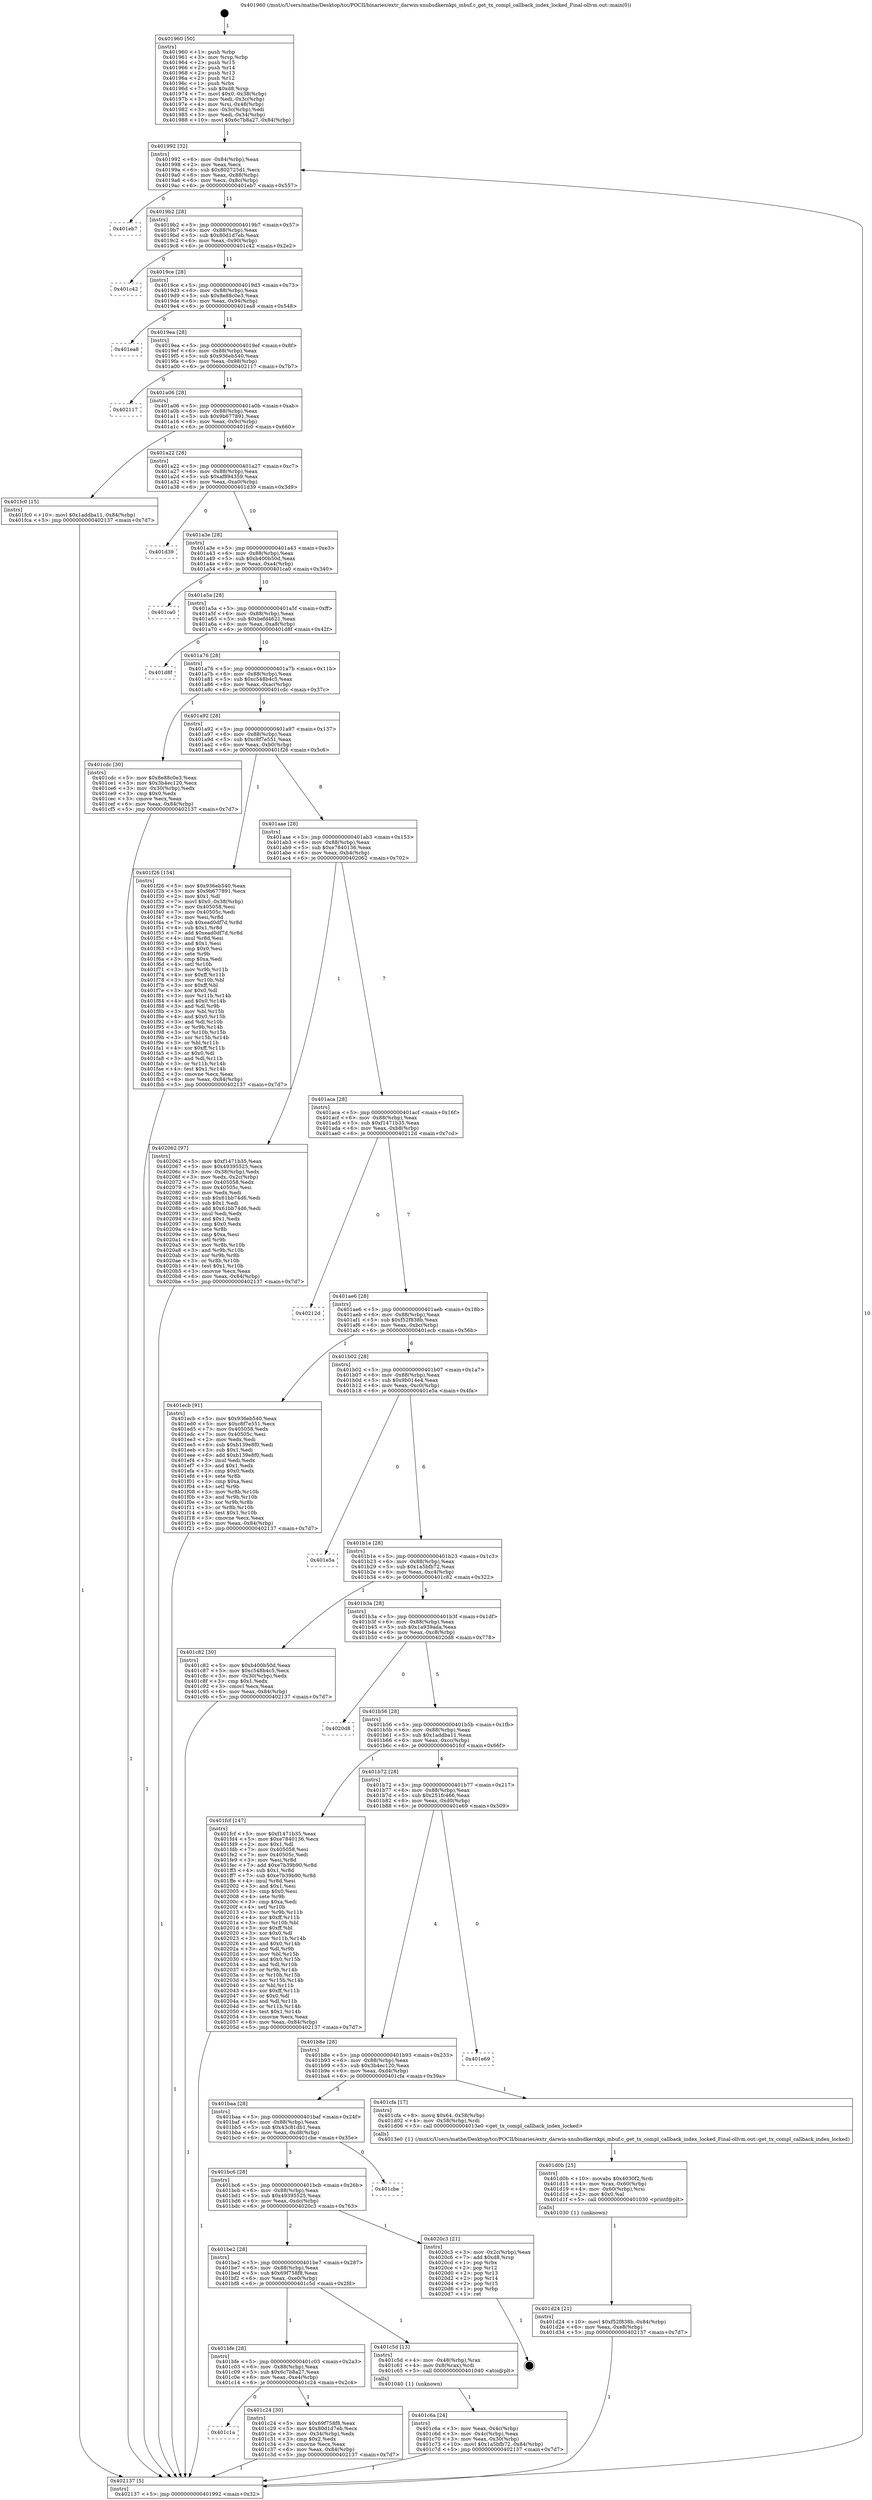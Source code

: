 digraph "0x401960" {
  label = "0x401960 (/mnt/c/Users/mathe/Desktop/tcc/POCII/binaries/extr_darwin-xnubsdkernkpi_mbuf.c_get_tx_compl_callback_index_locked_Final-ollvm.out::main(0))"
  labelloc = "t"
  node[shape=record]

  Entry [label="",width=0.3,height=0.3,shape=circle,fillcolor=black,style=filled]
  "0x401992" [label="{
     0x401992 [32]\l
     | [instrs]\l
     &nbsp;&nbsp;0x401992 \<+6\>: mov -0x84(%rbp),%eax\l
     &nbsp;&nbsp;0x401998 \<+2\>: mov %eax,%ecx\l
     &nbsp;&nbsp;0x40199a \<+6\>: sub $0x802725d1,%ecx\l
     &nbsp;&nbsp;0x4019a0 \<+6\>: mov %eax,-0x88(%rbp)\l
     &nbsp;&nbsp;0x4019a6 \<+6\>: mov %ecx,-0x8c(%rbp)\l
     &nbsp;&nbsp;0x4019ac \<+6\>: je 0000000000401eb7 \<main+0x557\>\l
  }"]
  "0x401eb7" [label="{
     0x401eb7\l
  }", style=dashed]
  "0x4019b2" [label="{
     0x4019b2 [28]\l
     | [instrs]\l
     &nbsp;&nbsp;0x4019b2 \<+5\>: jmp 00000000004019b7 \<main+0x57\>\l
     &nbsp;&nbsp;0x4019b7 \<+6\>: mov -0x88(%rbp),%eax\l
     &nbsp;&nbsp;0x4019bd \<+5\>: sub $0x80d1d7eb,%eax\l
     &nbsp;&nbsp;0x4019c2 \<+6\>: mov %eax,-0x90(%rbp)\l
     &nbsp;&nbsp;0x4019c8 \<+6\>: je 0000000000401c42 \<main+0x2e2\>\l
  }"]
  Exit [label="",width=0.3,height=0.3,shape=circle,fillcolor=black,style=filled,peripheries=2]
  "0x401c42" [label="{
     0x401c42\l
  }", style=dashed]
  "0x4019ce" [label="{
     0x4019ce [28]\l
     | [instrs]\l
     &nbsp;&nbsp;0x4019ce \<+5\>: jmp 00000000004019d3 \<main+0x73\>\l
     &nbsp;&nbsp;0x4019d3 \<+6\>: mov -0x88(%rbp),%eax\l
     &nbsp;&nbsp;0x4019d9 \<+5\>: sub $0x8e88c0e3,%eax\l
     &nbsp;&nbsp;0x4019de \<+6\>: mov %eax,-0x94(%rbp)\l
     &nbsp;&nbsp;0x4019e4 \<+6\>: je 0000000000401ea8 \<main+0x548\>\l
  }"]
  "0x401d24" [label="{
     0x401d24 [21]\l
     | [instrs]\l
     &nbsp;&nbsp;0x401d24 \<+10\>: movl $0xf52f838b,-0x84(%rbp)\l
     &nbsp;&nbsp;0x401d2e \<+6\>: mov %eax,-0xe8(%rbp)\l
     &nbsp;&nbsp;0x401d34 \<+5\>: jmp 0000000000402137 \<main+0x7d7\>\l
  }"]
  "0x401ea8" [label="{
     0x401ea8\l
  }", style=dashed]
  "0x4019ea" [label="{
     0x4019ea [28]\l
     | [instrs]\l
     &nbsp;&nbsp;0x4019ea \<+5\>: jmp 00000000004019ef \<main+0x8f\>\l
     &nbsp;&nbsp;0x4019ef \<+6\>: mov -0x88(%rbp),%eax\l
     &nbsp;&nbsp;0x4019f5 \<+5\>: sub $0x936eb540,%eax\l
     &nbsp;&nbsp;0x4019fa \<+6\>: mov %eax,-0x98(%rbp)\l
     &nbsp;&nbsp;0x401a00 \<+6\>: je 0000000000402117 \<main+0x7b7\>\l
  }"]
  "0x401d0b" [label="{
     0x401d0b [25]\l
     | [instrs]\l
     &nbsp;&nbsp;0x401d0b \<+10\>: movabs $0x4030f2,%rdi\l
     &nbsp;&nbsp;0x401d15 \<+4\>: mov %rax,-0x60(%rbp)\l
     &nbsp;&nbsp;0x401d19 \<+4\>: mov -0x60(%rbp),%rsi\l
     &nbsp;&nbsp;0x401d1d \<+2\>: mov $0x0,%al\l
     &nbsp;&nbsp;0x401d1f \<+5\>: call 0000000000401030 \<printf@plt\>\l
     | [calls]\l
     &nbsp;&nbsp;0x401030 \{1\} (unknown)\l
  }"]
  "0x402117" [label="{
     0x402117\l
  }", style=dashed]
  "0x401a06" [label="{
     0x401a06 [28]\l
     | [instrs]\l
     &nbsp;&nbsp;0x401a06 \<+5\>: jmp 0000000000401a0b \<main+0xab\>\l
     &nbsp;&nbsp;0x401a0b \<+6\>: mov -0x88(%rbp),%eax\l
     &nbsp;&nbsp;0x401a11 \<+5\>: sub $0x9b677891,%eax\l
     &nbsp;&nbsp;0x401a16 \<+6\>: mov %eax,-0x9c(%rbp)\l
     &nbsp;&nbsp;0x401a1c \<+6\>: je 0000000000401fc0 \<main+0x660\>\l
  }"]
  "0x401c6a" [label="{
     0x401c6a [24]\l
     | [instrs]\l
     &nbsp;&nbsp;0x401c6a \<+3\>: mov %eax,-0x4c(%rbp)\l
     &nbsp;&nbsp;0x401c6d \<+3\>: mov -0x4c(%rbp),%eax\l
     &nbsp;&nbsp;0x401c70 \<+3\>: mov %eax,-0x30(%rbp)\l
     &nbsp;&nbsp;0x401c73 \<+10\>: movl $0x1a5bfb72,-0x84(%rbp)\l
     &nbsp;&nbsp;0x401c7d \<+5\>: jmp 0000000000402137 \<main+0x7d7\>\l
  }"]
  "0x401fc0" [label="{
     0x401fc0 [15]\l
     | [instrs]\l
     &nbsp;&nbsp;0x401fc0 \<+10\>: movl $0x1addba11,-0x84(%rbp)\l
     &nbsp;&nbsp;0x401fca \<+5\>: jmp 0000000000402137 \<main+0x7d7\>\l
  }"]
  "0x401a22" [label="{
     0x401a22 [28]\l
     | [instrs]\l
     &nbsp;&nbsp;0x401a22 \<+5\>: jmp 0000000000401a27 \<main+0xc7\>\l
     &nbsp;&nbsp;0x401a27 \<+6\>: mov -0x88(%rbp),%eax\l
     &nbsp;&nbsp;0x401a2d \<+5\>: sub $0xaf894359,%eax\l
     &nbsp;&nbsp;0x401a32 \<+6\>: mov %eax,-0xa0(%rbp)\l
     &nbsp;&nbsp;0x401a38 \<+6\>: je 0000000000401d39 \<main+0x3d9\>\l
  }"]
  "0x401960" [label="{
     0x401960 [50]\l
     | [instrs]\l
     &nbsp;&nbsp;0x401960 \<+1\>: push %rbp\l
     &nbsp;&nbsp;0x401961 \<+3\>: mov %rsp,%rbp\l
     &nbsp;&nbsp;0x401964 \<+2\>: push %r15\l
     &nbsp;&nbsp;0x401966 \<+2\>: push %r14\l
     &nbsp;&nbsp;0x401968 \<+2\>: push %r13\l
     &nbsp;&nbsp;0x40196a \<+2\>: push %r12\l
     &nbsp;&nbsp;0x40196c \<+1\>: push %rbx\l
     &nbsp;&nbsp;0x40196d \<+7\>: sub $0xd8,%rsp\l
     &nbsp;&nbsp;0x401974 \<+7\>: movl $0x0,-0x38(%rbp)\l
     &nbsp;&nbsp;0x40197b \<+3\>: mov %edi,-0x3c(%rbp)\l
     &nbsp;&nbsp;0x40197e \<+4\>: mov %rsi,-0x48(%rbp)\l
     &nbsp;&nbsp;0x401982 \<+3\>: mov -0x3c(%rbp),%edi\l
     &nbsp;&nbsp;0x401985 \<+3\>: mov %edi,-0x34(%rbp)\l
     &nbsp;&nbsp;0x401988 \<+10\>: movl $0x6c7b8a27,-0x84(%rbp)\l
  }"]
  "0x401d39" [label="{
     0x401d39\l
  }", style=dashed]
  "0x401a3e" [label="{
     0x401a3e [28]\l
     | [instrs]\l
     &nbsp;&nbsp;0x401a3e \<+5\>: jmp 0000000000401a43 \<main+0xe3\>\l
     &nbsp;&nbsp;0x401a43 \<+6\>: mov -0x88(%rbp),%eax\l
     &nbsp;&nbsp;0x401a49 \<+5\>: sub $0xb400b50d,%eax\l
     &nbsp;&nbsp;0x401a4e \<+6\>: mov %eax,-0xa4(%rbp)\l
     &nbsp;&nbsp;0x401a54 \<+6\>: je 0000000000401ca0 \<main+0x340\>\l
  }"]
  "0x402137" [label="{
     0x402137 [5]\l
     | [instrs]\l
     &nbsp;&nbsp;0x402137 \<+5\>: jmp 0000000000401992 \<main+0x32\>\l
  }"]
  "0x401ca0" [label="{
     0x401ca0\l
  }", style=dashed]
  "0x401a5a" [label="{
     0x401a5a [28]\l
     | [instrs]\l
     &nbsp;&nbsp;0x401a5a \<+5\>: jmp 0000000000401a5f \<main+0xff\>\l
     &nbsp;&nbsp;0x401a5f \<+6\>: mov -0x88(%rbp),%eax\l
     &nbsp;&nbsp;0x401a65 \<+5\>: sub $0xbefd4621,%eax\l
     &nbsp;&nbsp;0x401a6a \<+6\>: mov %eax,-0xa8(%rbp)\l
     &nbsp;&nbsp;0x401a70 \<+6\>: je 0000000000401d8f \<main+0x42f\>\l
  }"]
  "0x401c1a" [label="{
     0x401c1a\l
  }", style=dashed]
  "0x401d8f" [label="{
     0x401d8f\l
  }", style=dashed]
  "0x401a76" [label="{
     0x401a76 [28]\l
     | [instrs]\l
     &nbsp;&nbsp;0x401a76 \<+5\>: jmp 0000000000401a7b \<main+0x11b\>\l
     &nbsp;&nbsp;0x401a7b \<+6\>: mov -0x88(%rbp),%eax\l
     &nbsp;&nbsp;0x401a81 \<+5\>: sub $0xc548b4c5,%eax\l
     &nbsp;&nbsp;0x401a86 \<+6\>: mov %eax,-0xac(%rbp)\l
     &nbsp;&nbsp;0x401a8c \<+6\>: je 0000000000401cdc \<main+0x37c\>\l
  }"]
  "0x401c24" [label="{
     0x401c24 [30]\l
     | [instrs]\l
     &nbsp;&nbsp;0x401c24 \<+5\>: mov $0x69f758f8,%eax\l
     &nbsp;&nbsp;0x401c29 \<+5\>: mov $0x80d1d7eb,%ecx\l
     &nbsp;&nbsp;0x401c2e \<+3\>: mov -0x34(%rbp),%edx\l
     &nbsp;&nbsp;0x401c31 \<+3\>: cmp $0x2,%edx\l
     &nbsp;&nbsp;0x401c34 \<+3\>: cmovne %ecx,%eax\l
     &nbsp;&nbsp;0x401c37 \<+6\>: mov %eax,-0x84(%rbp)\l
     &nbsp;&nbsp;0x401c3d \<+5\>: jmp 0000000000402137 \<main+0x7d7\>\l
  }"]
  "0x401cdc" [label="{
     0x401cdc [30]\l
     | [instrs]\l
     &nbsp;&nbsp;0x401cdc \<+5\>: mov $0x8e88c0e3,%eax\l
     &nbsp;&nbsp;0x401ce1 \<+5\>: mov $0x3b4ec120,%ecx\l
     &nbsp;&nbsp;0x401ce6 \<+3\>: mov -0x30(%rbp),%edx\l
     &nbsp;&nbsp;0x401ce9 \<+3\>: cmp $0x0,%edx\l
     &nbsp;&nbsp;0x401cec \<+3\>: cmove %ecx,%eax\l
     &nbsp;&nbsp;0x401cef \<+6\>: mov %eax,-0x84(%rbp)\l
     &nbsp;&nbsp;0x401cf5 \<+5\>: jmp 0000000000402137 \<main+0x7d7\>\l
  }"]
  "0x401a92" [label="{
     0x401a92 [28]\l
     | [instrs]\l
     &nbsp;&nbsp;0x401a92 \<+5\>: jmp 0000000000401a97 \<main+0x137\>\l
     &nbsp;&nbsp;0x401a97 \<+6\>: mov -0x88(%rbp),%eax\l
     &nbsp;&nbsp;0x401a9d \<+5\>: sub $0xc8f7e551,%eax\l
     &nbsp;&nbsp;0x401aa2 \<+6\>: mov %eax,-0xb0(%rbp)\l
     &nbsp;&nbsp;0x401aa8 \<+6\>: je 0000000000401f26 \<main+0x5c6\>\l
  }"]
  "0x401bfe" [label="{
     0x401bfe [28]\l
     | [instrs]\l
     &nbsp;&nbsp;0x401bfe \<+5\>: jmp 0000000000401c03 \<main+0x2a3\>\l
     &nbsp;&nbsp;0x401c03 \<+6\>: mov -0x88(%rbp),%eax\l
     &nbsp;&nbsp;0x401c09 \<+5\>: sub $0x6c7b8a27,%eax\l
     &nbsp;&nbsp;0x401c0e \<+6\>: mov %eax,-0xe4(%rbp)\l
     &nbsp;&nbsp;0x401c14 \<+6\>: je 0000000000401c24 \<main+0x2c4\>\l
  }"]
  "0x401f26" [label="{
     0x401f26 [154]\l
     | [instrs]\l
     &nbsp;&nbsp;0x401f26 \<+5\>: mov $0x936eb540,%eax\l
     &nbsp;&nbsp;0x401f2b \<+5\>: mov $0x9b677891,%ecx\l
     &nbsp;&nbsp;0x401f30 \<+2\>: mov $0x1,%dl\l
     &nbsp;&nbsp;0x401f32 \<+7\>: movl $0x0,-0x38(%rbp)\l
     &nbsp;&nbsp;0x401f39 \<+7\>: mov 0x405058,%esi\l
     &nbsp;&nbsp;0x401f40 \<+7\>: mov 0x40505c,%edi\l
     &nbsp;&nbsp;0x401f47 \<+3\>: mov %esi,%r8d\l
     &nbsp;&nbsp;0x401f4a \<+7\>: sub $0xead0df7d,%r8d\l
     &nbsp;&nbsp;0x401f51 \<+4\>: sub $0x1,%r8d\l
     &nbsp;&nbsp;0x401f55 \<+7\>: add $0xead0df7d,%r8d\l
     &nbsp;&nbsp;0x401f5c \<+4\>: imul %r8d,%esi\l
     &nbsp;&nbsp;0x401f60 \<+3\>: and $0x1,%esi\l
     &nbsp;&nbsp;0x401f63 \<+3\>: cmp $0x0,%esi\l
     &nbsp;&nbsp;0x401f66 \<+4\>: sete %r9b\l
     &nbsp;&nbsp;0x401f6a \<+3\>: cmp $0xa,%edi\l
     &nbsp;&nbsp;0x401f6d \<+4\>: setl %r10b\l
     &nbsp;&nbsp;0x401f71 \<+3\>: mov %r9b,%r11b\l
     &nbsp;&nbsp;0x401f74 \<+4\>: xor $0xff,%r11b\l
     &nbsp;&nbsp;0x401f78 \<+3\>: mov %r10b,%bl\l
     &nbsp;&nbsp;0x401f7b \<+3\>: xor $0xff,%bl\l
     &nbsp;&nbsp;0x401f7e \<+3\>: xor $0x0,%dl\l
     &nbsp;&nbsp;0x401f81 \<+3\>: mov %r11b,%r14b\l
     &nbsp;&nbsp;0x401f84 \<+4\>: and $0x0,%r14b\l
     &nbsp;&nbsp;0x401f88 \<+3\>: and %dl,%r9b\l
     &nbsp;&nbsp;0x401f8b \<+3\>: mov %bl,%r15b\l
     &nbsp;&nbsp;0x401f8e \<+4\>: and $0x0,%r15b\l
     &nbsp;&nbsp;0x401f92 \<+3\>: and %dl,%r10b\l
     &nbsp;&nbsp;0x401f95 \<+3\>: or %r9b,%r14b\l
     &nbsp;&nbsp;0x401f98 \<+3\>: or %r10b,%r15b\l
     &nbsp;&nbsp;0x401f9b \<+3\>: xor %r15b,%r14b\l
     &nbsp;&nbsp;0x401f9e \<+3\>: or %bl,%r11b\l
     &nbsp;&nbsp;0x401fa1 \<+4\>: xor $0xff,%r11b\l
     &nbsp;&nbsp;0x401fa5 \<+3\>: or $0x0,%dl\l
     &nbsp;&nbsp;0x401fa8 \<+3\>: and %dl,%r11b\l
     &nbsp;&nbsp;0x401fab \<+3\>: or %r11b,%r14b\l
     &nbsp;&nbsp;0x401fae \<+4\>: test $0x1,%r14b\l
     &nbsp;&nbsp;0x401fb2 \<+3\>: cmovne %ecx,%eax\l
     &nbsp;&nbsp;0x401fb5 \<+6\>: mov %eax,-0x84(%rbp)\l
     &nbsp;&nbsp;0x401fbb \<+5\>: jmp 0000000000402137 \<main+0x7d7\>\l
  }"]
  "0x401aae" [label="{
     0x401aae [28]\l
     | [instrs]\l
     &nbsp;&nbsp;0x401aae \<+5\>: jmp 0000000000401ab3 \<main+0x153\>\l
     &nbsp;&nbsp;0x401ab3 \<+6\>: mov -0x88(%rbp),%eax\l
     &nbsp;&nbsp;0x401ab9 \<+5\>: sub $0xe7840136,%eax\l
     &nbsp;&nbsp;0x401abe \<+6\>: mov %eax,-0xb4(%rbp)\l
     &nbsp;&nbsp;0x401ac4 \<+6\>: je 0000000000402062 \<main+0x702\>\l
  }"]
  "0x401c5d" [label="{
     0x401c5d [13]\l
     | [instrs]\l
     &nbsp;&nbsp;0x401c5d \<+4\>: mov -0x48(%rbp),%rax\l
     &nbsp;&nbsp;0x401c61 \<+4\>: mov 0x8(%rax),%rdi\l
     &nbsp;&nbsp;0x401c65 \<+5\>: call 0000000000401040 \<atoi@plt\>\l
     | [calls]\l
     &nbsp;&nbsp;0x401040 \{1\} (unknown)\l
  }"]
  "0x402062" [label="{
     0x402062 [97]\l
     | [instrs]\l
     &nbsp;&nbsp;0x402062 \<+5\>: mov $0xf1471b35,%eax\l
     &nbsp;&nbsp;0x402067 \<+5\>: mov $0x49395525,%ecx\l
     &nbsp;&nbsp;0x40206c \<+3\>: mov -0x38(%rbp),%edx\l
     &nbsp;&nbsp;0x40206f \<+3\>: mov %edx,-0x2c(%rbp)\l
     &nbsp;&nbsp;0x402072 \<+7\>: mov 0x405058,%edx\l
     &nbsp;&nbsp;0x402079 \<+7\>: mov 0x40505c,%esi\l
     &nbsp;&nbsp;0x402080 \<+2\>: mov %edx,%edi\l
     &nbsp;&nbsp;0x402082 \<+6\>: sub $0x61bb74d6,%edi\l
     &nbsp;&nbsp;0x402088 \<+3\>: sub $0x1,%edi\l
     &nbsp;&nbsp;0x40208b \<+6\>: add $0x61bb74d6,%edi\l
     &nbsp;&nbsp;0x402091 \<+3\>: imul %edi,%edx\l
     &nbsp;&nbsp;0x402094 \<+3\>: and $0x1,%edx\l
     &nbsp;&nbsp;0x402097 \<+3\>: cmp $0x0,%edx\l
     &nbsp;&nbsp;0x40209a \<+4\>: sete %r8b\l
     &nbsp;&nbsp;0x40209e \<+3\>: cmp $0xa,%esi\l
     &nbsp;&nbsp;0x4020a1 \<+4\>: setl %r9b\l
     &nbsp;&nbsp;0x4020a5 \<+3\>: mov %r8b,%r10b\l
     &nbsp;&nbsp;0x4020a8 \<+3\>: and %r9b,%r10b\l
     &nbsp;&nbsp;0x4020ab \<+3\>: xor %r9b,%r8b\l
     &nbsp;&nbsp;0x4020ae \<+3\>: or %r8b,%r10b\l
     &nbsp;&nbsp;0x4020b1 \<+4\>: test $0x1,%r10b\l
     &nbsp;&nbsp;0x4020b5 \<+3\>: cmovne %ecx,%eax\l
     &nbsp;&nbsp;0x4020b8 \<+6\>: mov %eax,-0x84(%rbp)\l
     &nbsp;&nbsp;0x4020be \<+5\>: jmp 0000000000402137 \<main+0x7d7\>\l
  }"]
  "0x401aca" [label="{
     0x401aca [28]\l
     | [instrs]\l
     &nbsp;&nbsp;0x401aca \<+5\>: jmp 0000000000401acf \<main+0x16f\>\l
     &nbsp;&nbsp;0x401acf \<+6\>: mov -0x88(%rbp),%eax\l
     &nbsp;&nbsp;0x401ad5 \<+5\>: sub $0xf1471b35,%eax\l
     &nbsp;&nbsp;0x401ada \<+6\>: mov %eax,-0xb8(%rbp)\l
     &nbsp;&nbsp;0x401ae0 \<+6\>: je 000000000040212d \<main+0x7cd\>\l
  }"]
  "0x401be2" [label="{
     0x401be2 [28]\l
     | [instrs]\l
     &nbsp;&nbsp;0x401be2 \<+5\>: jmp 0000000000401be7 \<main+0x287\>\l
     &nbsp;&nbsp;0x401be7 \<+6\>: mov -0x88(%rbp),%eax\l
     &nbsp;&nbsp;0x401bed \<+5\>: sub $0x69f758f8,%eax\l
     &nbsp;&nbsp;0x401bf2 \<+6\>: mov %eax,-0xe0(%rbp)\l
     &nbsp;&nbsp;0x401bf8 \<+6\>: je 0000000000401c5d \<main+0x2fd\>\l
  }"]
  "0x40212d" [label="{
     0x40212d\l
  }", style=dashed]
  "0x401ae6" [label="{
     0x401ae6 [28]\l
     | [instrs]\l
     &nbsp;&nbsp;0x401ae6 \<+5\>: jmp 0000000000401aeb \<main+0x18b\>\l
     &nbsp;&nbsp;0x401aeb \<+6\>: mov -0x88(%rbp),%eax\l
     &nbsp;&nbsp;0x401af1 \<+5\>: sub $0xf52f838b,%eax\l
     &nbsp;&nbsp;0x401af6 \<+6\>: mov %eax,-0xbc(%rbp)\l
     &nbsp;&nbsp;0x401afc \<+6\>: je 0000000000401ecb \<main+0x56b\>\l
  }"]
  "0x4020c3" [label="{
     0x4020c3 [21]\l
     | [instrs]\l
     &nbsp;&nbsp;0x4020c3 \<+3\>: mov -0x2c(%rbp),%eax\l
     &nbsp;&nbsp;0x4020c6 \<+7\>: add $0xd8,%rsp\l
     &nbsp;&nbsp;0x4020cd \<+1\>: pop %rbx\l
     &nbsp;&nbsp;0x4020ce \<+2\>: pop %r12\l
     &nbsp;&nbsp;0x4020d0 \<+2\>: pop %r13\l
     &nbsp;&nbsp;0x4020d2 \<+2\>: pop %r14\l
     &nbsp;&nbsp;0x4020d4 \<+2\>: pop %r15\l
     &nbsp;&nbsp;0x4020d6 \<+1\>: pop %rbp\l
     &nbsp;&nbsp;0x4020d7 \<+1\>: ret\l
  }"]
  "0x401ecb" [label="{
     0x401ecb [91]\l
     | [instrs]\l
     &nbsp;&nbsp;0x401ecb \<+5\>: mov $0x936eb540,%eax\l
     &nbsp;&nbsp;0x401ed0 \<+5\>: mov $0xc8f7e551,%ecx\l
     &nbsp;&nbsp;0x401ed5 \<+7\>: mov 0x405058,%edx\l
     &nbsp;&nbsp;0x401edc \<+7\>: mov 0x40505c,%esi\l
     &nbsp;&nbsp;0x401ee3 \<+2\>: mov %edx,%edi\l
     &nbsp;&nbsp;0x401ee5 \<+6\>: sub $0xb139e8f0,%edi\l
     &nbsp;&nbsp;0x401eeb \<+3\>: sub $0x1,%edi\l
     &nbsp;&nbsp;0x401eee \<+6\>: add $0xb139e8f0,%edi\l
     &nbsp;&nbsp;0x401ef4 \<+3\>: imul %edi,%edx\l
     &nbsp;&nbsp;0x401ef7 \<+3\>: and $0x1,%edx\l
     &nbsp;&nbsp;0x401efa \<+3\>: cmp $0x0,%edx\l
     &nbsp;&nbsp;0x401efd \<+4\>: sete %r8b\l
     &nbsp;&nbsp;0x401f01 \<+3\>: cmp $0xa,%esi\l
     &nbsp;&nbsp;0x401f04 \<+4\>: setl %r9b\l
     &nbsp;&nbsp;0x401f08 \<+3\>: mov %r8b,%r10b\l
     &nbsp;&nbsp;0x401f0b \<+3\>: and %r9b,%r10b\l
     &nbsp;&nbsp;0x401f0e \<+3\>: xor %r9b,%r8b\l
     &nbsp;&nbsp;0x401f11 \<+3\>: or %r8b,%r10b\l
     &nbsp;&nbsp;0x401f14 \<+4\>: test $0x1,%r10b\l
     &nbsp;&nbsp;0x401f18 \<+3\>: cmovne %ecx,%eax\l
     &nbsp;&nbsp;0x401f1b \<+6\>: mov %eax,-0x84(%rbp)\l
     &nbsp;&nbsp;0x401f21 \<+5\>: jmp 0000000000402137 \<main+0x7d7\>\l
  }"]
  "0x401b02" [label="{
     0x401b02 [28]\l
     | [instrs]\l
     &nbsp;&nbsp;0x401b02 \<+5\>: jmp 0000000000401b07 \<main+0x1a7\>\l
     &nbsp;&nbsp;0x401b07 \<+6\>: mov -0x88(%rbp),%eax\l
     &nbsp;&nbsp;0x401b0d \<+5\>: sub $0x9b014e4,%eax\l
     &nbsp;&nbsp;0x401b12 \<+6\>: mov %eax,-0xc0(%rbp)\l
     &nbsp;&nbsp;0x401b18 \<+6\>: je 0000000000401e5a \<main+0x4fa\>\l
  }"]
  "0x401bc6" [label="{
     0x401bc6 [28]\l
     | [instrs]\l
     &nbsp;&nbsp;0x401bc6 \<+5\>: jmp 0000000000401bcb \<main+0x26b\>\l
     &nbsp;&nbsp;0x401bcb \<+6\>: mov -0x88(%rbp),%eax\l
     &nbsp;&nbsp;0x401bd1 \<+5\>: sub $0x49395525,%eax\l
     &nbsp;&nbsp;0x401bd6 \<+6\>: mov %eax,-0xdc(%rbp)\l
     &nbsp;&nbsp;0x401bdc \<+6\>: je 00000000004020c3 \<main+0x763\>\l
  }"]
  "0x401e5a" [label="{
     0x401e5a\l
  }", style=dashed]
  "0x401b1e" [label="{
     0x401b1e [28]\l
     | [instrs]\l
     &nbsp;&nbsp;0x401b1e \<+5\>: jmp 0000000000401b23 \<main+0x1c3\>\l
     &nbsp;&nbsp;0x401b23 \<+6\>: mov -0x88(%rbp),%eax\l
     &nbsp;&nbsp;0x401b29 \<+5\>: sub $0x1a5bfb72,%eax\l
     &nbsp;&nbsp;0x401b2e \<+6\>: mov %eax,-0xc4(%rbp)\l
     &nbsp;&nbsp;0x401b34 \<+6\>: je 0000000000401c82 \<main+0x322\>\l
  }"]
  "0x401cbe" [label="{
     0x401cbe\l
  }", style=dashed]
  "0x401c82" [label="{
     0x401c82 [30]\l
     | [instrs]\l
     &nbsp;&nbsp;0x401c82 \<+5\>: mov $0xb400b50d,%eax\l
     &nbsp;&nbsp;0x401c87 \<+5\>: mov $0xc548b4c5,%ecx\l
     &nbsp;&nbsp;0x401c8c \<+3\>: mov -0x30(%rbp),%edx\l
     &nbsp;&nbsp;0x401c8f \<+3\>: cmp $0x1,%edx\l
     &nbsp;&nbsp;0x401c92 \<+3\>: cmovl %ecx,%eax\l
     &nbsp;&nbsp;0x401c95 \<+6\>: mov %eax,-0x84(%rbp)\l
     &nbsp;&nbsp;0x401c9b \<+5\>: jmp 0000000000402137 \<main+0x7d7\>\l
  }"]
  "0x401b3a" [label="{
     0x401b3a [28]\l
     | [instrs]\l
     &nbsp;&nbsp;0x401b3a \<+5\>: jmp 0000000000401b3f \<main+0x1df\>\l
     &nbsp;&nbsp;0x401b3f \<+6\>: mov -0x88(%rbp),%eax\l
     &nbsp;&nbsp;0x401b45 \<+5\>: sub $0x1a939ada,%eax\l
     &nbsp;&nbsp;0x401b4a \<+6\>: mov %eax,-0xc8(%rbp)\l
     &nbsp;&nbsp;0x401b50 \<+6\>: je 00000000004020d8 \<main+0x778\>\l
  }"]
  "0x401baa" [label="{
     0x401baa [28]\l
     | [instrs]\l
     &nbsp;&nbsp;0x401baa \<+5\>: jmp 0000000000401baf \<main+0x24f\>\l
     &nbsp;&nbsp;0x401baf \<+6\>: mov -0x88(%rbp),%eax\l
     &nbsp;&nbsp;0x401bb5 \<+5\>: sub $0x43c81db1,%eax\l
     &nbsp;&nbsp;0x401bba \<+6\>: mov %eax,-0xd8(%rbp)\l
     &nbsp;&nbsp;0x401bc0 \<+6\>: je 0000000000401cbe \<main+0x35e\>\l
  }"]
  "0x4020d8" [label="{
     0x4020d8\l
  }", style=dashed]
  "0x401b56" [label="{
     0x401b56 [28]\l
     | [instrs]\l
     &nbsp;&nbsp;0x401b56 \<+5\>: jmp 0000000000401b5b \<main+0x1fb\>\l
     &nbsp;&nbsp;0x401b5b \<+6\>: mov -0x88(%rbp),%eax\l
     &nbsp;&nbsp;0x401b61 \<+5\>: sub $0x1addba11,%eax\l
     &nbsp;&nbsp;0x401b66 \<+6\>: mov %eax,-0xcc(%rbp)\l
     &nbsp;&nbsp;0x401b6c \<+6\>: je 0000000000401fcf \<main+0x66f\>\l
  }"]
  "0x401cfa" [label="{
     0x401cfa [17]\l
     | [instrs]\l
     &nbsp;&nbsp;0x401cfa \<+8\>: movq $0x64,-0x58(%rbp)\l
     &nbsp;&nbsp;0x401d02 \<+4\>: mov -0x58(%rbp),%rdi\l
     &nbsp;&nbsp;0x401d06 \<+5\>: call 00000000004013e0 \<get_tx_compl_callback_index_locked\>\l
     | [calls]\l
     &nbsp;&nbsp;0x4013e0 \{1\} (/mnt/c/Users/mathe/Desktop/tcc/POCII/binaries/extr_darwin-xnubsdkernkpi_mbuf.c_get_tx_compl_callback_index_locked_Final-ollvm.out::get_tx_compl_callback_index_locked)\l
  }"]
  "0x401fcf" [label="{
     0x401fcf [147]\l
     | [instrs]\l
     &nbsp;&nbsp;0x401fcf \<+5\>: mov $0xf1471b35,%eax\l
     &nbsp;&nbsp;0x401fd4 \<+5\>: mov $0xe7840136,%ecx\l
     &nbsp;&nbsp;0x401fd9 \<+2\>: mov $0x1,%dl\l
     &nbsp;&nbsp;0x401fdb \<+7\>: mov 0x405058,%esi\l
     &nbsp;&nbsp;0x401fe2 \<+7\>: mov 0x40505c,%edi\l
     &nbsp;&nbsp;0x401fe9 \<+3\>: mov %esi,%r8d\l
     &nbsp;&nbsp;0x401fec \<+7\>: add $0xe7b39b90,%r8d\l
     &nbsp;&nbsp;0x401ff3 \<+4\>: sub $0x1,%r8d\l
     &nbsp;&nbsp;0x401ff7 \<+7\>: sub $0xe7b39b90,%r8d\l
     &nbsp;&nbsp;0x401ffe \<+4\>: imul %r8d,%esi\l
     &nbsp;&nbsp;0x402002 \<+3\>: and $0x1,%esi\l
     &nbsp;&nbsp;0x402005 \<+3\>: cmp $0x0,%esi\l
     &nbsp;&nbsp;0x402008 \<+4\>: sete %r9b\l
     &nbsp;&nbsp;0x40200c \<+3\>: cmp $0xa,%edi\l
     &nbsp;&nbsp;0x40200f \<+4\>: setl %r10b\l
     &nbsp;&nbsp;0x402013 \<+3\>: mov %r9b,%r11b\l
     &nbsp;&nbsp;0x402016 \<+4\>: xor $0xff,%r11b\l
     &nbsp;&nbsp;0x40201a \<+3\>: mov %r10b,%bl\l
     &nbsp;&nbsp;0x40201d \<+3\>: xor $0xff,%bl\l
     &nbsp;&nbsp;0x402020 \<+3\>: xor $0x0,%dl\l
     &nbsp;&nbsp;0x402023 \<+3\>: mov %r11b,%r14b\l
     &nbsp;&nbsp;0x402026 \<+4\>: and $0x0,%r14b\l
     &nbsp;&nbsp;0x40202a \<+3\>: and %dl,%r9b\l
     &nbsp;&nbsp;0x40202d \<+3\>: mov %bl,%r15b\l
     &nbsp;&nbsp;0x402030 \<+4\>: and $0x0,%r15b\l
     &nbsp;&nbsp;0x402034 \<+3\>: and %dl,%r10b\l
     &nbsp;&nbsp;0x402037 \<+3\>: or %r9b,%r14b\l
     &nbsp;&nbsp;0x40203a \<+3\>: or %r10b,%r15b\l
     &nbsp;&nbsp;0x40203d \<+3\>: xor %r15b,%r14b\l
     &nbsp;&nbsp;0x402040 \<+3\>: or %bl,%r11b\l
     &nbsp;&nbsp;0x402043 \<+4\>: xor $0xff,%r11b\l
     &nbsp;&nbsp;0x402047 \<+3\>: or $0x0,%dl\l
     &nbsp;&nbsp;0x40204a \<+3\>: and %dl,%r11b\l
     &nbsp;&nbsp;0x40204d \<+3\>: or %r11b,%r14b\l
     &nbsp;&nbsp;0x402050 \<+4\>: test $0x1,%r14b\l
     &nbsp;&nbsp;0x402054 \<+3\>: cmovne %ecx,%eax\l
     &nbsp;&nbsp;0x402057 \<+6\>: mov %eax,-0x84(%rbp)\l
     &nbsp;&nbsp;0x40205d \<+5\>: jmp 0000000000402137 \<main+0x7d7\>\l
  }"]
  "0x401b72" [label="{
     0x401b72 [28]\l
     | [instrs]\l
     &nbsp;&nbsp;0x401b72 \<+5\>: jmp 0000000000401b77 \<main+0x217\>\l
     &nbsp;&nbsp;0x401b77 \<+6\>: mov -0x88(%rbp),%eax\l
     &nbsp;&nbsp;0x401b7d \<+5\>: sub $0x251fc466,%eax\l
     &nbsp;&nbsp;0x401b82 \<+6\>: mov %eax,-0xd0(%rbp)\l
     &nbsp;&nbsp;0x401b88 \<+6\>: je 0000000000401e69 \<main+0x509\>\l
  }"]
  "0x401b8e" [label="{
     0x401b8e [28]\l
     | [instrs]\l
     &nbsp;&nbsp;0x401b8e \<+5\>: jmp 0000000000401b93 \<main+0x233\>\l
     &nbsp;&nbsp;0x401b93 \<+6\>: mov -0x88(%rbp),%eax\l
     &nbsp;&nbsp;0x401b99 \<+5\>: sub $0x3b4ec120,%eax\l
     &nbsp;&nbsp;0x401b9e \<+6\>: mov %eax,-0xd4(%rbp)\l
     &nbsp;&nbsp;0x401ba4 \<+6\>: je 0000000000401cfa \<main+0x39a\>\l
  }"]
  "0x401e69" [label="{
     0x401e69\l
  }", style=dashed]
  Entry -> "0x401960" [label=" 1"]
  "0x401992" -> "0x401eb7" [label=" 0"]
  "0x401992" -> "0x4019b2" [label=" 11"]
  "0x4020c3" -> Exit [label=" 1"]
  "0x4019b2" -> "0x401c42" [label=" 0"]
  "0x4019b2" -> "0x4019ce" [label=" 11"]
  "0x402062" -> "0x402137" [label=" 1"]
  "0x4019ce" -> "0x401ea8" [label=" 0"]
  "0x4019ce" -> "0x4019ea" [label=" 11"]
  "0x401fcf" -> "0x402137" [label=" 1"]
  "0x4019ea" -> "0x402117" [label=" 0"]
  "0x4019ea" -> "0x401a06" [label=" 11"]
  "0x401fc0" -> "0x402137" [label=" 1"]
  "0x401a06" -> "0x401fc0" [label=" 1"]
  "0x401a06" -> "0x401a22" [label=" 10"]
  "0x401f26" -> "0x402137" [label=" 1"]
  "0x401a22" -> "0x401d39" [label=" 0"]
  "0x401a22" -> "0x401a3e" [label=" 10"]
  "0x401ecb" -> "0x402137" [label=" 1"]
  "0x401a3e" -> "0x401ca0" [label=" 0"]
  "0x401a3e" -> "0x401a5a" [label=" 10"]
  "0x401d24" -> "0x402137" [label=" 1"]
  "0x401a5a" -> "0x401d8f" [label=" 0"]
  "0x401a5a" -> "0x401a76" [label=" 10"]
  "0x401d0b" -> "0x401d24" [label=" 1"]
  "0x401a76" -> "0x401cdc" [label=" 1"]
  "0x401a76" -> "0x401a92" [label=" 9"]
  "0x401cfa" -> "0x401d0b" [label=" 1"]
  "0x401a92" -> "0x401f26" [label=" 1"]
  "0x401a92" -> "0x401aae" [label=" 8"]
  "0x401c82" -> "0x402137" [label=" 1"]
  "0x401aae" -> "0x402062" [label=" 1"]
  "0x401aae" -> "0x401aca" [label=" 7"]
  "0x401c6a" -> "0x402137" [label=" 1"]
  "0x401aca" -> "0x40212d" [label=" 0"]
  "0x401aca" -> "0x401ae6" [label=" 7"]
  "0x402137" -> "0x401992" [label=" 10"]
  "0x401ae6" -> "0x401ecb" [label=" 1"]
  "0x401ae6" -> "0x401b02" [label=" 6"]
  "0x401960" -> "0x401992" [label=" 1"]
  "0x401b02" -> "0x401e5a" [label=" 0"]
  "0x401b02" -> "0x401b1e" [label=" 6"]
  "0x401bfe" -> "0x401c1a" [label=" 0"]
  "0x401b1e" -> "0x401c82" [label=" 1"]
  "0x401b1e" -> "0x401b3a" [label=" 5"]
  "0x401bfe" -> "0x401c24" [label=" 1"]
  "0x401b3a" -> "0x4020d8" [label=" 0"]
  "0x401b3a" -> "0x401b56" [label=" 5"]
  "0x401be2" -> "0x401bfe" [label=" 1"]
  "0x401b56" -> "0x401fcf" [label=" 1"]
  "0x401b56" -> "0x401b72" [label=" 4"]
  "0x401be2" -> "0x401c5d" [label=" 1"]
  "0x401b72" -> "0x401e69" [label=" 0"]
  "0x401b72" -> "0x401b8e" [label=" 4"]
  "0x401c5d" -> "0x401c6a" [label=" 1"]
  "0x401b8e" -> "0x401cfa" [label=" 1"]
  "0x401b8e" -> "0x401baa" [label=" 3"]
  "0x401cdc" -> "0x402137" [label=" 1"]
  "0x401baa" -> "0x401cbe" [label=" 0"]
  "0x401baa" -> "0x401bc6" [label=" 3"]
  "0x401c24" -> "0x402137" [label=" 1"]
  "0x401bc6" -> "0x4020c3" [label=" 1"]
  "0x401bc6" -> "0x401be2" [label=" 2"]
}
